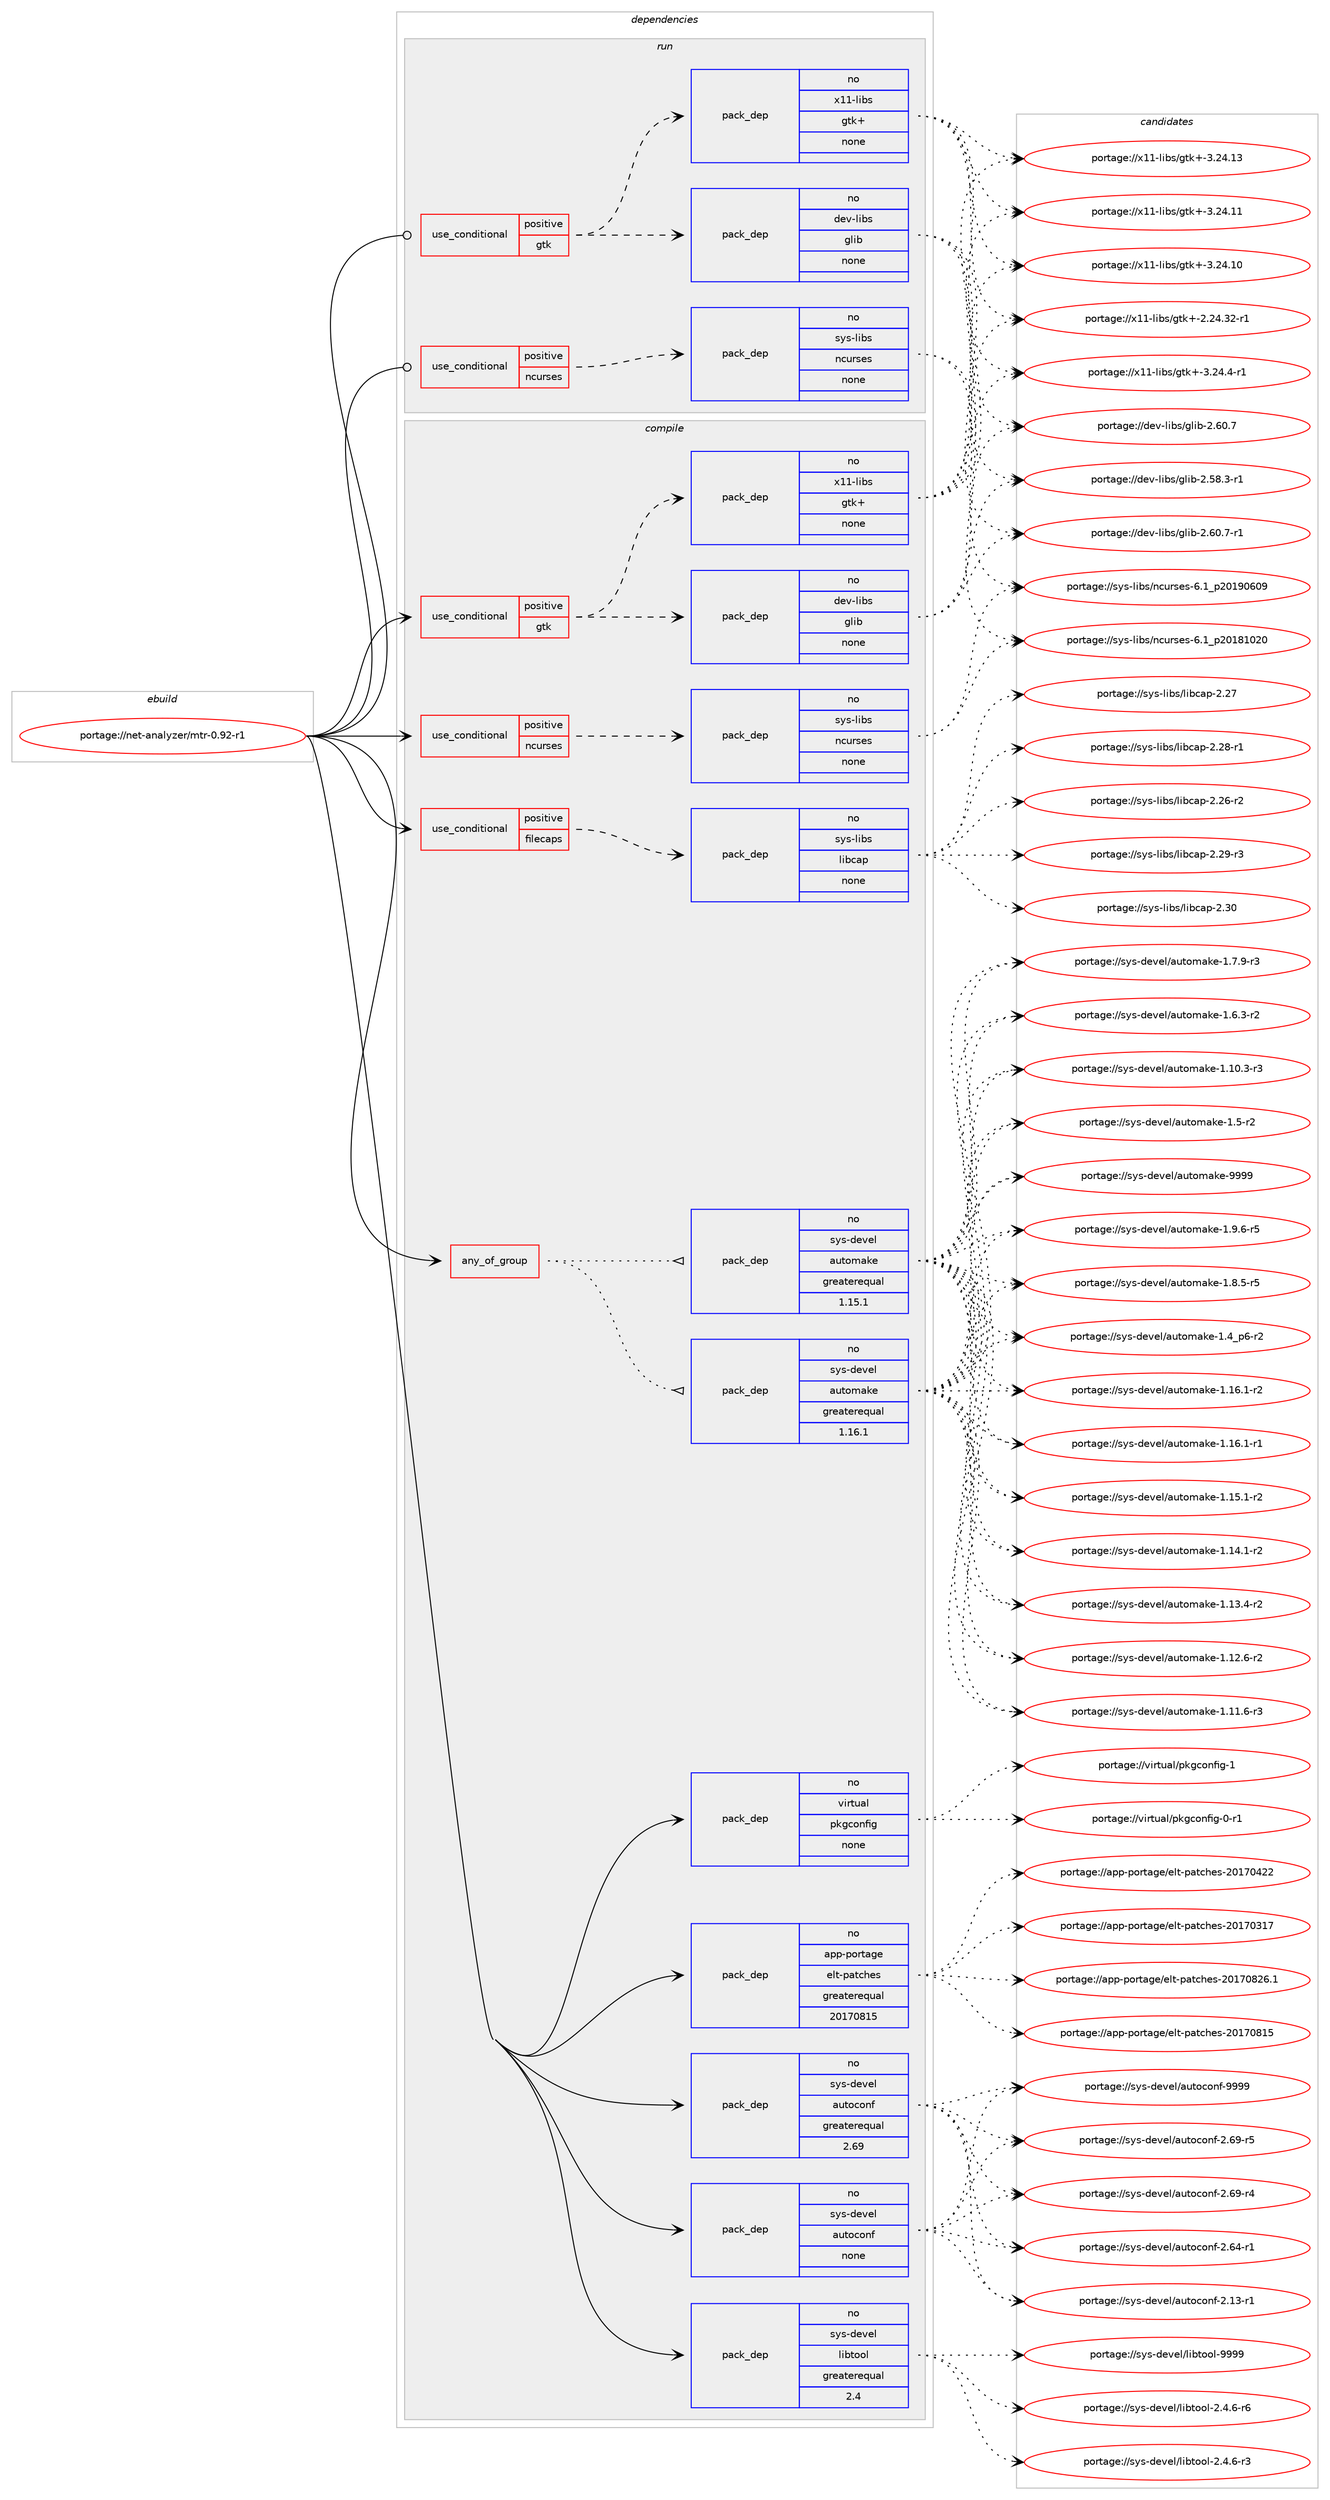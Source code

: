digraph prolog {

# *************
# Graph options
# *************

newrank=true;
concentrate=true;
compound=true;
graph [rankdir=LR,fontname=Helvetica,fontsize=10,ranksep=1.5];#, ranksep=2.5, nodesep=0.2];
edge  [arrowhead=vee];
node  [fontname=Helvetica,fontsize=10];

# **********
# The ebuild
# **********

subgraph cluster_leftcol {
color=gray;
rank=same;
label=<<i>ebuild</i>>;
id [label="portage://net-analyzer/mtr-0.92-r1", color=red, width=4, href="../net-analyzer/mtr-0.92-r1.svg"];
}

# ****************
# The dependencies
# ****************

subgraph cluster_midcol {
color=gray;
label=<<i>dependencies</i>>;
subgraph cluster_compile {
fillcolor="#eeeeee";
style=filled;
label=<<i>compile</i>>;
subgraph any2559 {
dependency168760 [label=<<TABLE BORDER="0" CELLBORDER="1" CELLSPACING="0" CELLPADDING="4"><TR><TD CELLPADDING="10">any_of_group</TD></TR></TABLE>>, shape=none, color=red];subgraph pack129331 {
dependency168761 [label=<<TABLE BORDER="0" CELLBORDER="1" CELLSPACING="0" CELLPADDING="4" WIDTH="220"><TR><TD ROWSPAN="6" CELLPADDING="30">pack_dep</TD></TR><TR><TD WIDTH="110">no</TD></TR><TR><TD>sys-devel</TD></TR><TR><TD>automake</TD></TR><TR><TD>greaterequal</TD></TR><TR><TD>1.16.1</TD></TR></TABLE>>, shape=none, color=blue];
}
dependency168760:e -> dependency168761:w [weight=20,style="dotted",arrowhead="oinv"];
subgraph pack129332 {
dependency168762 [label=<<TABLE BORDER="0" CELLBORDER="1" CELLSPACING="0" CELLPADDING="4" WIDTH="220"><TR><TD ROWSPAN="6" CELLPADDING="30">pack_dep</TD></TR><TR><TD WIDTH="110">no</TD></TR><TR><TD>sys-devel</TD></TR><TR><TD>automake</TD></TR><TR><TD>greaterequal</TD></TR><TR><TD>1.15.1</TD></TR></TABLE>>, shape=none, color=blue];
}
dependency168760:e -> dependency168762:w [weight=20,style="dotted",arrowhead="oinv"];
}
id:e -> dependency168760:w [weight=20,style="solid",arrowhead="vee"];
subgraph cond36723 {
dependency168763 [label=<<TABLE BORDER="0" CELLBORDER="1" CELLSPACING="0" CELLPADDING="4"><TR><TD ROWSPAN="3" CELLPADDING="10">use_conditional</TD></TR><TR><TD>positive</TD></TR><TR><TD>filecaps</TD></TR></TABLE>>, shape=none, color=red];
subgraph pack129333 {
dependency168764 [label=<<TABLE BORDER="0" CELLBORDER="1" CELLSPACING="0" CELLPADDING="4" WIDTH="220"><TR><TD ROWSPAN="6" CELLPADDING="30">pack_dep</TD></TR><TR><TD WIDTH="110">no</TD></TR><TR><TD>sys-libs</TD></TR><TR><TD>libcap</TD></TR><TR><TD>none</TD></TR><TR><TD></TD></TR></TABLE>>, shape=none, color=blue];
}
dependency168763:e -> dependency168764:w [weight=20,style="dashed",arrowhead="vee"];
}
id:e -> dependency168763:w [weight=20,style="solid",arrowhead="vee"];
subgraph cond36724 {
dependency168765 [label=<<TABLE BORDER="0" CELLBORDER="1" CELLSPACING="0" CELLPADDING="4"><TR><TD ROWSPAN="3" CELLPADDING="10">use_conditional</TD></TR><TR><TD>positive</TD></TR><TR><TD>gtk</TD></TR></TABLE>>, shape=none, color=red];
subgraph pack129334 {
dependency168766 [label=<<TABLE BORDER="0" CELLBORDER="1" CELLSPACING="0" CELLPADDING="4" WIDTH="220"><TR><TD ROWSPAN="6" CELLPADDING="30">pack_dep</TD></TR><TR><TD WIDTH="110">no</TD></TR><TR><TD>dev-libs</TD></TR><TR><TD>glib</TD></TR><TR><TD>none</TD></TR><TR><TD></TD></TR></TABLE>>, shape=none, color=blue];
}
dependency168765:e -> dependency168766:w [weight=20,style="dashed",arrowhead="vee"];
subgraph pack129335 {
dependency168767 [label=<<TABLE BORDER="0" CELLBORDER="1" CELLSPACING="0" CELLPADDING="4" WIDTH="220"><TR><TD ROWSPAN="6" CELLPADDING="30">pack_dep</TD></TR><TR><TD WIDTH="110">no</TD></TR><TR><TD>x11-libs</TD></TR><TR><TD>gtk+</TD></TR><TR><TD>none</TD></TR><TR><TD></TD></TR></TABLE>>, shape=none, color=blue];
}
dependency168765:e -> dependency168767:w [weight=20,style="dashed",arrowhead="vee"];
}
id:e -> dependency168765:w [weight=20,style="solid",arrowhead="vee"];
subgraph cond36725 {
dependency168768 [label=<<TABLE BORDER="0" CELLBORDER="1" CELLSPACING="0" CELLPADDING="4"><TR><TD ROWSPAN="3" CELLPADDING="10">use_conditional</TD></TR><TR><TD>positive</TD></TR><TR><TD>ncurses</TD></TR></TABLE>>, shape=none, color=red];
subgraph pack129336 {
dependency168769 [label=<<TABLE BORDER="0" CELLBORDER="1" CELLSPACING="0" CELLPADDING="4" WIDTH="220"><TR><TD ROWSPAN="6" CELLPADDING="30">pack_dep</TD></TR><TR><TD WIDTH="110">no</TD></TR><TR><TD>sys-libs</TD></TR><TR><TD>ncurses</TD></TR><TR><TD>none</TD></TR><TR><TD></TD></TR></TABLE>>, shape=none, color=blue];
}
dependency168768:e -> dependency168769:w [weight=20,style="dashed",arrowhead="vee"];
}
id:e -> dependency168768:w [weight=20,style="solid",arrowhead="vee"];
subgraph pack129337 {
dependency168770 [label=<<TABLE BORDER="0" CELLBORDER="1" CELLSPACING="0" CELLPADDING="4" WIDTH="220"><TR><TD ROWSPAN="6" CELLPADDING="30">pack_dep</TD></TR><TR><TD WIDTH="110">no</TD></TR><TR><TD>app-portage</TD></TR><TR><TD>elt-patches</TD></TR><TR><TD>greaterequal</TD></TR><TR><TD>20170815</TD></TR></TABLE>>, shape=none, color=blue];
}
id:e -> dependency168770:w [weight=20,style="solid",arrowhead="vee"];
subgraph pack129338 {
dependency168771 [label=<<TABLE BORDER="0" CELLBORDER="1" CELLSPACING="0" CELLPADDING="4" WIDTH="220"><TR><TD ROWSPAN="6" CELLPADDING="30">pack_dep</TD></TR><TR><TD WIDTH="110">no</TD></TR><TR><TD>sys-devel</TD></TR><TR><TD>autoconf</TD></TR><TR><TD>greaterequal</TD></TR><TR><TD>2.69</TD></TR></TABLE>>, shape=none, color=blue];
}
id:e -> dependency168771:w [weight=20,style="solid",arrowhead="vee"];
subgraph pack129339 {
dependency168772 [label=<<TABLE BORDER="0" CELLBORDER="1" CELLSPACING="0" CELLPADDING="4" WIDTH="220"><TR><TD ROWSPAN="6" CELLPADDING="30">pack_dep</TD></TR><TR><TD WIDTH="110">no</TD></TR><TR><TD>sys-devel</TD></TR><TR><TD>autoconf</TD></TR><TR><TD>none</TD></TR><TR><TD></TD></TR></TABLE>>, shape=none, color=blue];
}
id:e -> dependency168772:w [weight=20,style="solid",arrowhead="vee"];
subgraph pack129340 {
dependency168773 [label=<<TABLE BORDER="0" CELLBORDER="1" CELLSPACING="0" CELLPADDING="4" WIDTH="220"><TR><TD ROWSPAN="6" CELLPADDING="30">pack_dep</TD></TR><TR><TD WIDTH="110">no</TD></TR><TR><TD>sys-devel</TD></TR><TR><TD>libtool</TD></TR><TR><TD>greaterequal</TD></TR><TR><TD>2.4</TD></TR></TABLE>>, shape=none, color=blue];
}
id:e -> dependency168773:w [weight=20,style="solid",arrowhead="vee"];
subgraph pack129341 {
dependency168774 [label=<<TABLE BORDER="0" CELLBORDER="1" CELLSPACING="0" CELLPADDING="4" WIDTH="220"><TR><TD ROWSPAN="6" CELLPADDING="30">pack_dep</TD></TR><TR><TD WIDTH="110">no</TD></TR><TR><TD>virtual</TD></TR><TR><TD>pkgconfig</TD></TR><TR><TD>none</TD></TR><TR><TD></TD></TR></TABLE>>, shape=none, color=blue];
}
id:e -> dependency168774:w [weight=20,style="solid",arrowhead="vee"];
}
subgraph cluster_compileandrun {
fillcolor="#eeeeee";
style=filled;
label=<<i>compile and run</i>>;
}
subgraph cluster_run {
fillcolor="#eeeeee";
style=filled;
label=<<i>run</i>>;
subgraph cond36726 {
dependency168775 [label=<<TABLE BORDER="0" CELLBORDER="1" CELLSPACING="0" CELLPADDING="4"><TR><TD ROWSPAN="3" CELLPADDING="10">use_conditional</TD></TR><TR><TD>positive</TD></TR><TR><TD>gtk</TD></TR></TABLE>>, shape=none, color=red];
subgraph pack129342 {
dependency168776 [label=<<TABLE BORDER="0" CELLBORDER="1" CELLSPACING="0" CELLPADDING="4" WIDTH="220"><TR><TD ROWSPAN="6" CELLPADDING="30">pack_dep</TD></TR><TR><TD WIDTH="110">no</TD></TR><TR><TD>dev-libs</TD></TR><TR><TD>glib</TD></TR><TR><TD>none</TD></TR><TR><TD></TD></TR></TABLE>>, shape=none, color=blue];
}
dependency168775:e -> dependency168776:w [weight=20,style="dashed",arrowhead="vee"];
subgraph pack129343 {
dependency168777 [label=<<TABLE BORDER="0" CELLBORDER="1" CELLSPACING="0" CELLPADDING="4" WIDTH="220"><TR><TD ROWSPAN="6" CELLPADDING="30">pack_dep</TD></TR><TR><TD WIDTH="110">no</TD></TR><TR><TD>x11-libs</TD></TR><TR><TD>gtk+</TD></TR><TR><TD>none</TD></TR><TR><TD></TD></TR></TABLE>>, shape=none, color=blue];
}
dependency168775:e -> dependency168777:w [weight=20,style="dashed",arrowhead="vee"];
}
id:e -> dependency168775:w [weight=20,style="solid",arrowhead="odot"];
subgraph cond36727 {
dependency168778 [label=<<TABLE BORDER="0" CELLBORDER="1" CELLSPACING="0" CELLPADDING="4"><TR><TD ROWSPAN="3" CELLPADDING="10">use_conditional</TD></TR><TR><TD>positive</TD></TR><TR><TD>ncurses</TD></TR></TABLE>>, shape=none, color=red];
subgraph pack129344 {
dependency168779 [label=<<TABLE BORDER="0" CELLBORDER="1" CELLSPACING="0" CELLPADDING="4" WIDTH="220"><TR><TD ROWSPAN="6" CELLPADDING="30">pack_dep</TD></TR><TR><TD WIDTH="110">no</TD></TR><TR><TD>sys-libs</TD></TR><TR><TD>ncurses</TD></TR><TR><TD>none</TD></TR><TR><TD></TD></TR></TABLE>>, shape=none, color=blue];
}
dependency168778:e -> dependency168779:w [weight=20,style="dashed",arrowhead="vee"];
}
id:e -> dependency168778:w [weight=20,style="solid",arrowhead="odot"];
}
}

# **************
# The candidates
# **************

subgraph cluster_choices {
rank=same;
color=gray;
label=<<i>candidates</i>>;

subgraph choice129331 {
color=black;
nodesep=1;
choice115121115451001011181011084797117116111109971071014557575757 [label="portage://sys-devel/automake-9999", color=red, width=4,href="../sys-devel/automake-9999.svg"];
choice115121115451001011181011084797117116111109971071014549465746544511453 [label="portage://sys-devel/automake-1.9.6-r5", color=red, width=4,href="../sys-devel/automake-1.9.6-r5.svg"];
choice115121115451001011181011084797117116111109971071014549465646534511453 [label="portage://sys-devel/automake-1.8.5-r5", color=red, width=4,href="../sys-devel/automake-1.8.5-r5.svg"];
choice115121115451001011181011084797117116111109971071014549465546574511451 [label="portage://sys-devel/automake-1.7.9-r3", color=red, width=4,href="../sys-devel/automake-1.7.9-r3.svg"];
choice115121115451001011181011084797117116111109971071014549465446514511450 [label="portage://sys-devel/automake-1.6.3-r2", color=red, width=4,href="../sys-devel/automake-1.6.3-r2.svg"];
choice11512111545100101118101108479711711611110997107101454946534511450 [label="portage://sys-devel/automake-1.5-r2", color=red, width=4,href="../sys-devel/automake-1.5-r2.svg"];
choice115121115451001011181011084797117116111109971071014549465295112544511450 [label="portage://sys-devel/automake-1.4_p6-r2", color=red, width=4,href="../sys-devel/automake-1.4_p6-r2.svg"];
choice11512111545100101118101108479711711611110997107101454946495446494511450 [label="portage://sys-devel/automake-1.16.1-r2", color=red, width=4,href="../sys-devel/automake-1.16.1-r2.svg"];
choice11512111545100101118101108479711711611110997107101454946495446494511449 [label="portage://sys-devel/automake-1.16.1-r1", color=red, width=4,href="../sys-devel/automake-1.16.1-r1.svg"];
choice11512111545100101118101108479711711611110997107101454946495346494511450 [label="portage://sys-devel/automake-1.15.1-r2", color=red, width=4,href="../sys-devel/automake-1.15.1-r2.svg"];
choice11512111545100101118101108479711711611110997107101454946495246494511450 [label="portage://sys-devel/automake-1.14.1-r2", color=red, width=4,href="../sys-devel/automake-1.14.1-r2.svg"];
choice11512111545100101118101108479711711611110997107101454946495146524511450 [label="portage://sys-devel/automake-1.13.4-r2", color=red, width=4,href="../sys-devel/automake-1.13.4-r2.svg"];
choice11512111545100101118101108479711711611110997107101454946495046544511450 [label="portage://sys-devel/automake-1.12.6-r2", color=red, width=4,href="../sys-devel/automake-1.12.6-r2.svg"];
choice11512111545100101118101108479711711611110997107101454946494946544511451 [label="portage://sys-devel/automake-1.11.6-r3", color=red, width=4,href="../sys-devel/automake-1.11.6-r3.svg"];
choice11512111545100101118101108479711711611110997107101454946494846514511451 [label="portage://sys-devel/automake-1.10.3-r3", color=red, width=4,href="../sys-devel/automake-1.10.3-r3.svg"];
dependency168761:e -> choice115121115451001011181011084797117116111109971071014557575757:w [style=dotted,weight="100"];
dependency168761:e -> choice115121115451001011181011084797117116111109971071014549465746544511453:w [style=dotted,weight="100"];
dependency168761:e -> choice115121115451001011181011084797117116111109971071014549465646534511453:w [style=dotted,weight="100"];
dependency168761:e -> choice115121115451001011181011084797117116111109971071014549465546574511451:w [style=dotted,weight="100"];
dependency168761:e -> choice115121115451001011181011084797117116111109971071014549465446514511450:w [style=dotted,weight="100"];
dependency168761:e -> choice11512111545100101118101108479711711611110997107101454946534511450:w [style=dotted,weight="100"];
dependency168761:e -> choice115121115451001011181011084797117116111109971071014549465295112544511450:w [style=dotted,weight="100"];
dependency168761:e -> choice11512111545100101118101108479711711611110997107101454946495446494511450:w [style=dotted,weight="100"];
dependency168761:e -> choice11512111545100101118101108479711711611110997107101454946495446494511449:w [style=dotted,weight="100"];
dependency168761:e -> choice11512111545100101118101108479711711611110997107101454946495346494511450:w [style=dotted,weight="100"];
dependency168761:e -> choice11512111545100101118101108479711711611110997107101454946495246494511450:w [style=dotted,weight="100"];
dependency168761:e -> choice11512111545100101118101108479711711611110997107101454946495146524511450:w [style=dotted,weight="100"];
dependency168761:e -> choice11512111545100101118101108479711711611110997107101454946495046544511450:w [style=dotted,weight="100"];
dependency168761:e -> choice11512111545100101118101108479711711611110997107101454946494946544511451:w [style=dotted,weight="100"];
dependency168761:e -> choice11512111545100101118101108479711711611110997107101454946494846514511451:w [style=dotted,weight="100"];
}
subgraph choice129332 {
color=black;
nodesep=1;
choice115121115451001011181011084797117116111109971071014557575757 [label="portage://sys-devel/automake-9999", color=red, width=4,href="../sys-devel/automake-9999.svg"];
choice115121115451001011181011084797117116111109971071014549465746544511453 [label="portage://sys-devel/automake-1.9.6-r5", color=red, width=4,href="../sys-devel/automake-1.9.6-r5.svg"];
choice115121115451001011181011084797117116111109971071014549465646534511453 [label="portage://sys-devel/automake-1.8.5-r5", color=red, width=4,href="../sys-devel/automake-1.8.5-r5.svg"];
choice115121115451001011181011084797117116111109971071014549465546574511451 [label="portage://sys-devel/automake-1.7.9-r3", color=red, width=4,href="../sys-devel/automake-1.7.9-r3.svg"];
choice115121115451001011181011084797117116111109971071014549465446514511450 [label="portage://sys-devel/automake-1.6.3-r2", color=red, width=4,href="../sys-devel/automake-1.6.3-r2.svg"];
choice11512111545100101118101108479711711611110997107101454946534511450 [label="portage://sys-devel/automake-1.5-r2", color=red, width=4,href="../sys-devel/automake-1.5-r2.svg"];
choice115121115451001011181011084797117116111109971071014549465295112544511450 [label="portage://sys-devel/automake-1.4_p6-r2", color=red, width=4,href="../sys-devel/automake-1.4_p6-r2.svg"];
choice11512111545100101118101108479711711611110997107101454946495446494511450 [label="portage://sys-devel/automake-1.16.1-r2", color=red, width=4,href="../sys-devel/automake-1.16.1-r2.svg"];
choice11512111545100101118101108479711711611110997107101454946495446494511449 [label="portage://sys-devel/automake-1.16.1-r1", color=red, width=4,href="../sys-devel/automake-1.16.1-r1.svg"];
choice11512111545100101118101108479711711611110997107101454946495346494511450 [label="portage://sys-devel/automake-1.15.1-r2", color=red, width=4,href="../sys-devel/automake-1.15.1-r2.svg"];
choice11512111545100101118101108479711711611110997107101454946495246494511450 [label="portage://sys-devel/automake-1.14.1-r2", color=red, width=4,href="../sys-devel/automake-1.14.1-r2.svg"];
choice11512111545100101118101108479711711611110997107101454946495146524511450 [label="portage://sys-devel/automake-1.13.4-r2", color=red, width=4,href="../sys-devel/automake-1.13.4-r2.svg"];
choice11512111545100101118101108479711711611110997107101454946495046544511450 [label="portage://sys-devel/automake-1.12.6-r2", color=red, width=4,href="../sys-devel/automake-1.12.6-r2.svg"];
choice11512111545100101118101108479711711611110997107101454946494946544511451 [label="portage://sys-devel/automake-1.11.6-r3", color=red, width=4,href="../sys-devel/automake-1.11.6-r3.svg"];
choice11512111545100101118101108479711711611110997107101454946494846514511451 [label="portage://sys-devel/automake-1.10.3-r3", color=red, width=4,href="../sys-devel/automake-1.10.3-r3.svg"];
dependency168762:e -> choice115121115451001011181011084797117116111109971071014557575757:w [style=dotted,weight="100"];
dependency168762:e -> choice115121115451001011181011084797117116111109971071014549465746544511453:w [style=dotted,weight="100"];
dependency168762:e -> choice115121115451001011181011084797117116111109971071014549465646534511453:w [style=dotted,weight="100"];
dependency168762:e -> choice115121115451001011181011084797117116111109971071014549465546574511451:w [style=dotted,weight="100"];
dependency168762:e -> choice115121115451001011181011084797117116111109971071014549465446514511450:w [style=dotted,weight="100"];
dependency168762:e -> choice11512111545100101118101108479711711611110997107101454946534511450:w [style=dotted,weight="100"];
dependency168762:e -> choice115121115451001011181011084797117116111109971071014549465295112544511450:w [style=dotted,weight="100"];
dependency168762:e -> choice11512111545100101118101108479711711611110997107101454946495446494511450:w [style=dotted,weight="100"];
dependency168762:e -> choice11512111545100101118101108479711711611110997107101454946495446494511449:w [style=dotted,weight="100"];
dependency168762:e -> choice11512111545100101118101108479711711611110997107101454946495346494511450:w [style=dotted,weight="100"];
dependency168762:e -> choice11512111545100101118101108479711711611110997107101454946495246494511450:w [style=dotted,weight="100"];
dependency168762:e -> choice11512111545100101118101108479711711611110997107101454946495146524511450:w [style=dotted,weight="100"];
dependency168762:e -> choice11512111545100101118101108479711711611110997107101454946495046544511450:w [style=dotted,weight="100"];
dependency168762:e -> choice11512111545100101118101108479711711611110997107101454946494946544511451:w [style=dotted,weight="100"];
dependency168762:e -> choice11512111545100101118101108479711711611110997107101454946494846514511451:w [style=dotted,weight="100"];
}
subgraph choice129333 {
color=black;
nodesep=1;
choice1151211154510810598115471081059899971124550465148 [label="portage://sys-libs/libcap-2.30", color=red, width=4,href="../sys-libs/libcap-2.30.svg"];
choice11512111545108105981154710810598999711245504650574511451 [label="portage://sys-libs/libcap-2.29-r3", color=red, width=4,href="../sys-libs/libcap-2.29-r3.svg"];
choice11512111545108105981154710810598999711245504650564511449 [label="portage://sys-libs/libcap-2.28-r1", color=red, width=4,href="../sys-libs/libcap-2.28-r1.svg"];
choice1151211154510810598115471081059899971124550465055 [label="portage://sys-libs/libcap-2.27", color=red, width=4,href="../sys-libs/libcap-2.27.svg"];
choice11512111545108105981154710810598999711245504650544511450 [label="portage://sys-libs/libcap-2.26-r2", color=red, width=4,href="../sys-libs/libcap-2.26-r2.svg"];
dependency168764:e -> choice1151211154510810598115471081059899971124550465148:w [style=dotted,weight="100"];
dependency168764:e -> choice11512111545108105981154710810598999711245504650574511451:w [style=dotted,weight="100"];
dependency168764:e -> choice11512111545108105981154710810598999711245504650564511449:w [style=dotted,weight="100"];
dependency168764:e -> choice1151211154510810598115471081059899971124550465055:w [style=dotted,weight="100"];
dependency168764:e -> choice11512111545108105981154710810598999711245504650544511450:w [style=dotted,weight="100"];
}
subgraph choice129334 {
color=black;
nodesep=1;
choice10010111845108105981154710310810598455046544846554511449 [label="portage://dev-libs/glib-2.60.7-r1", color=red, width=4,href="../dev-libs/glib-2.60.7-r1.svg"];
choice1001011184510810598115471031081059845504654484655 [label="portage://dev-libs/glib-2.60.7", color=red, width=4,href="../dev-libs/glib-2.60.7.svg"];
choice10010111845108105981154710310810598455046535646514511449 [label="portage://dev-libs/glib-2.58.3-r1", color=red, width=4,href="../dev-libs/glib-2.58.3-r1.svg"];
dependency168766:e -> choice10010111845108105981154710310810598455046544846554511449:w [style=dotted,weight="100"];
dependency168766:e -> choice1001011184510810598115471031081059845504654484655:w [style=dotted,weight="100"];
dependency168766:e -> choice10010111845108105981154710310810598455046535646514511449:w [style=dotted,weight="100"];
}
subgraph choice129335 {
color=black;
nodesep=1;
choice120494945108105981154710311610743455146505246524511449 [label="portage://x11-libs/gtk+-3.24.4-r1", color=red, width=4,href="../x11-libs/gtk+-3.24.4-r1.svg"];
choice1204949451081059811547103116107434551465052464951 [label="portage://x11-libs/gtk+-3.24.13", color=red, width=4,href="../x11-libs/gtk+-3.24.13.svg"];
choice1204949451081059811547103116107434551465052464949 [label="portage://x11-libs/gtk+-3.24.11", color=red, width=4,href="../x11-libs/gtk+-3.24.11.svg"];
choice1204949451081059811547103116107434551465052464948 [label="portage://x11-libs/gtk+-3.24.10", color=red, width=4,href="../x11-libs/gtk+-3.24.10.svg"];
choice12049494510810598115471031161074345504650524651504511449 [label="portage://x11-libs/gtk+-2.24.32-r1", color=red, width=4,href="../x11-libs/gtk+-2.24.32-r1.svg"];
dependency168767:e -> choice120494945108105981154710311610743455146505246524511449:w [style=dotted,weight="100"];
dependency168767:e -> choice1204949451081059811547103116107434551465052464951:w [style=dotted,weight="100"];
dependency168767:e -> choice1204949451081059811547103116107434551465052464949:w [style=dotted,weight="100"];
dependency168767:e -> choice1204949451081059811547103116107434551465052464948:w [style=dotted,weight="100"];
dependency168767:e -> choice12049494510810598115471031161074345504650524651504511449:w [style=dotted,weight="100"];
}
subgraph choice129336 {
color=black;
nodesep=1;
choice1151211154510810598115471109911711411510111545544649951125048495748544857 [label="portage://sys-libs/ncurses-6.1_p20190609", color=red, width=4,href="../sys-libs/ncurses-6.1_p20190609.svg"];
choice1151211154510810598115471109911711411510111545544649951125048495649485048 [label="portage://sys-libs/ncurses-6.1_p20181020", color=red, width=4,href="../sys-libs/ncurses-6.1_p20181020.svg"];
dependency168769:e -> choice1151211154510810598115471109911711411510111545544649951125048495748544857:w [style=dotted,weight="100"];
dependency168769:e -> choice1151211154510810598115471109911711411510111545544649951125048495649485048:w [style=dotted,weight="100"];
}
subgraph choice129337 {
color=black;
nodesep=1;
choice971121124511211111411697103101471011081164511297116991041011154550484955485650544649 [label="portage://app-portage/elt-patches-20170826.1", color=red, width=4,href="../app-portage/elt-patches-20170826.1.svg"];
choice97112112451121111141169710310147101108116451129711699104101115455048495548564953 [label="portage://app-portage/elt-patches-20170815", color=red, width=4,href="../app-portage/elt-patches-20170815.svg"];
choice97112112451121111141169710310147101108116451129711699104101115455048495548525050 [label="portage://app-portage/elt-patches-20170422", color=red, width=4,href="../app-portage/elt-patches-20170422.svg"];
choice97112112451121111141169710310147101108116451129711699104101115455048495548514955 [label="portage://app-portage/elt-patches-20170317", color=red, width=4,href="../app-portage/elt-patches-20170317.svg"];
dependency168770:e -> choice971121124511211111411697103101471011081164511297116991041011154550484955485650544649:w [style=dotted,weight="100"];
dependency168770:e -> choice97112112451121111141169710310147101108116451129711699104101115455048495548564953:w [style=dotted,weight="100"];
dependency168770:e -> choice97112112451121111141169710310147101108116451129711699104101115455048495548525050:w [style=dotted,weight="100"];
dependency168770:e -> choice97112112451121111141169710310147101108116451129711699104101115455048495548514955:w [style=dotted,weight="100"];
}
subgraph choice129338 {
color=black;
nodesep=1;
choice115121115451001011181011084797117116111991111101024557575757 [label="portage://sys-devel/autoconf-9999", color=red, width=4,href="../sys-devel/autoconf-9999.svg"];
choice1151211154510010111810110847971171161119911111010245504654574511453 [label="portage://sys-devel/autoconf-2.69-r5", color=red, width=4,href="../sys-devel/autoconf-2.69-r5.svg"];
choice1151211154510010111810110847971171161119911111010245504654574511452 [label="portage://sys-devel/autoconf-2.69-r4", color=red, width=4,href="../sys-devel/autoconf-2.69-r4.svg"];
choice1151211154510010111810110847971171161119911111010245504654524511449 [label="portage://sys-devel/autoconf-2.64-r1", color=red, width=4,href="../sys-devel/autoconf-2.64-r1.svg"];
choice1151211154510010111810110847971171161119911111010245504649514511449 [label="portage://sys-devel/autoconf-2.13-r1", color=red, width=4,href="../sys-devel/autoconf-2.13-r1.svg"];
dependency168771:e -> choice115121115451001011181011084797117116111991111101024557575757:w [style=dotted,weight="100"];
dependency168771:e -> choice1151211154510010111810110847971171161119911111010245504654574511453:w [style=dotted,weight="100"];
dependency168771:e -> choice1151211154510010111810110847971171161119911111010245504654574511452:w [style=dotted,weight="100"];
dependency168771:e -> choice1151211154510010111810110847971171161119911111010245504654524511449:w [style=dotted,weight="100"];
dependency168771:e -> choice1151211154510010111810110847971171161119911111010245504649514511449:w [style=dotted,weight="100"];
}
subgraph choice129339 {
color=black;
nodesep=1;
choice115121115451001011181011084797117116111991111101024557575757 [label="portage://sys-devel/autoconf-9999", color=red, width=4,href="../sys-devel/autoconf-9999.svg"];
choice1151211154510010111810110847971171161119911111010245504654574511453 [label="portage://sys-devel/autoconf-2.69-r5", color=red, width=4,href="../sys-devel/autoconf-2.69-r5.svg"];
choice1151211154510010111810110847971171161119911111010245504654574511452 [label="portage://sys-devel/autoconf-2.69-r4", color=red, width=4,href="../sys-devel/autoconf-2.69-r4.svg"];
choice1151211154510010111810110847971171161119911111010245504654524511449 [label="portage://sys-devel/autoconf-2.64-r1", color=red, width=4,href="../sys-devel/autoconf-2.64-r1.svg"];
choice1151211154510010111810110847971171161119911111010245504649514511449 [label="portage://sys-devel/autoconf-2.13-r1", color=red, width=4,href="../sys-devel/autoconf-2.13-r1.svg"];
dependency168772:e -> choice115121115451001011181011084797117116111991111101024557575757:w [style=dotted,weight="100"];
dependency168772:e -> choice1151211154510010111810110847971171161119911111010245504654574511453:w [style=dotted,weight="100"];
dependency168772:e -> choice1151211154510010111810110847971171161119911111010245504654574511452:w [style=dotted,weight="100"];
dependency168772:e -> choice1151211154510010111810110847971171161119911111010245504654524511449:w [style=dotted,weight="100"];
dependency168772:e -> choice1151211154510010111810110847971171161119911111010245504649514511449:w [style=dotted,weight="100"];
}
subgraph choice129340 {
color=black;
nodesep=1;
choice1151211154510010111810110847108105981161111111084557575757 [label="portage://sys-devel/libtool-9999", color=red, width=4,href="../sys-devel/libtool-9999.svg"];
choice1151211154510010111810110847108105981161111111084550465246544511454 [label="portage://sys-devel/libtool-2.4.6-r6", color=red, width=4,href="../sys-devel/libtool-2.4.6-r6.svg"];
choice1151211154510010111810110847108105981161111111084550465246544511451 [label="portage://sys-devel/libtool-2.4.6-r3", color=red, width=4,href="../sys-devel/libtool-2.4.6-r3.svg"];
dependency168773:e -> choice1151211154510010111810110847108105981161111111084557575757:w [style=dotted,weight="100"];
dependency168773:e -> choice1151211154510010111810110847108105981161111111084550465246544511454:w [style=dotted,weight="100"];
dependency168773:e -> choice1151211154510010111810110847108105981161111111084550465246544511451:w [style=dotted,weight="100"];
}
subgraph choice129341 {
color=black;
nodesep=1;
choice1181051141161179710847112107103991111101021051034549 [label="portage://virtual/pkgconfig-1", color=red, width=4,href="../virtual/pkgconfig-1.svg"];
choice11810511411611797108471121071039911111010210510345484511449 [label="portage://virtual/pkgconfig-0-r1", color=red, width=4,href="../virtual/pkgconfig-0-r1.svg"];
dependency168774:e -> choice1181051141161179710847112107103991111101021051034549:w [style=dotted,weight="100"];
dependency168774:e -> choice11810511411611797108471121071039911111010210510345484511449:w [style=dotted,weight="100"];
}
subgraph choice129342 {
color=black;
nodesep=1;
choice10010111845108105981154710310810598455046544846554511449 [label="portage://dev-libs/glib-2.60.7-r1", color=red, width=4,href="../dev-libs/glib-2.60.7-r1.svg"];
choice1001011184510810598115471031081059845504654484655 [label="portage://dev-libs/glib-2.60.7", color=red, width=4,href="../dev-libs/glib-2.60.7.svg"];
choice10010111845108105981154710310810598455046535646514511449 [label="portage://dev-libs/glib-2.58.3-r1", color=red, width=4,href="../dev-libs/glib-2.58.3-r1.svg"];
dependency168776:e -> choice10010111845108105981154710310810598455046544846554511449:w [style=dotted,weight="100"];
dependency168776:e -> choice1001011184510810598115471031081059845504654484655:w [style=dotted,weight="100"];
dependency168776:e -> choice10010111845108105981154710310810598455046535646514511449:w [style=dotted,weight="100"];
}
subgraph choice129343 {
color=black;
nodesep=1;
choice120494945108105981154710311610743455146505246524511449 [label="portage://x11-libs/gtk+-3.24.4-r1", color=red, width=4,href="../x11-libs/gtk+-3.24.4-r1.svg"];
choice1204949451081059811547103116107434551465052464951 [label="portage://x11-libs/gtk+-3.24.13", color=red, width=4,href="../x11-libs/gtk+-3.24.13.svg"];
choice1204949451081059811547103116107434551465052464949 [label="portage://x11-libs/gtk+-3.24.11", color=red, width=4,href="../x11-libs/gtk+-3.24.11.svg"];
choice1204949451081059811547103116107434551465052464948 [label="portage://x11-libs/gtk+-3.24.10", color=red, width=4,href="../x11-libs/gtk+-3.24.10.svg"];
choice12049494510810598115471031161074345504650524651504511449 [label="portage://x11-libs/gtk+-2.24.32-r1", color=red, width=4,href="../x11-libs/gtk+-2.24.32-r1.svg"];
dependency168777:e -> choice120494945108105981154710311610743455146505246524511449:w [style=dotted,weight="100"];
dependency168777:e -> choice1204949451081059811547103116107434551465052464951:w [style=dotted,weight="100"];
dependency168777:e -> choice1204949451081059811547103116107434551465052464949:w [style=dotted,weight="100"];
dependency168777:e -> choice1204949451081059811547103116107434551465052464948:w [style=dotted,weight="100"];
dependency168777:e -> choice12049494510810598115471031161074345504650524651504511449:w [style=dotted,weight="100"];
}
subgraph choice129344 {
color=black;
nodesep=1;
choice1151211154510810598115471109911711411510111545544649951125048495748544857 [label="portage://sys-libs/ncurses-6.1_p20190609", color=red, width=4,href="../sys-libs/ncurses-6.1_p20190609.svg"];
choice1151211154510810598115471109911711411510111545544649951125048495649485048 [label="portage://sys-libs/ncurses-6.1_p20181020", color=red, width=4,href="../sys-libs/ncurses-6.1_p20181020.svg"];
dependency168779:e -> choice1151211154510810598115471109911711411510111545544649951125048495748544857:w [style=dotted,weight="100"];
dependency168779:e -> choice1151211154510810598115471109911711411510111545544649951125048495649485048:w [style=dotted,weight="100"];
}
}

}
